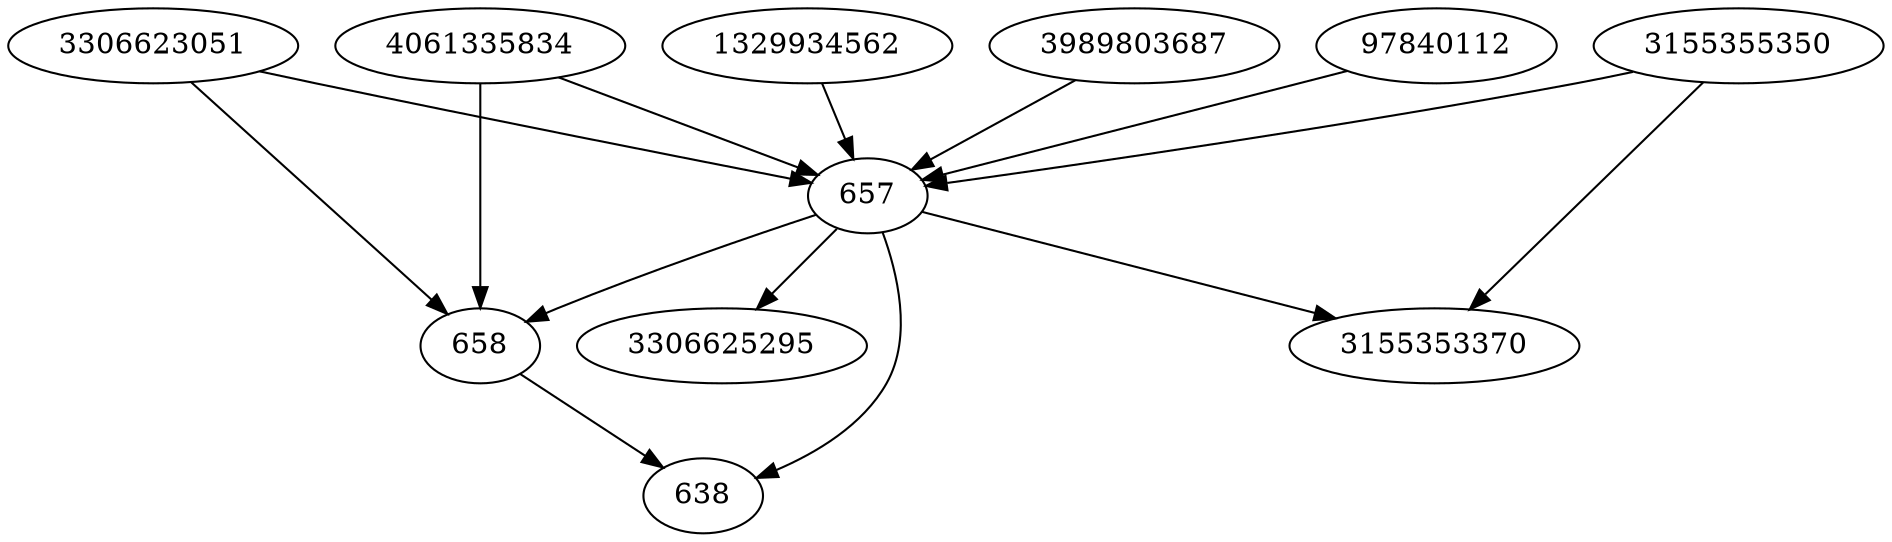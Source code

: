 strict digraph  {
1329934562;
3989803687;
3306623051;
3306625295;
97840112;
657;
658;
3155355350;
4061335834;
3155353370;
638;
1329934562 -> 657;
3989803687 -> 657;
3306623051 -> 657;
3306623051 -> 658;
97840112 -> 657;
657 -> 658;
657 -> 3155353370;
657 -> 638;
657 -> 3306625295;
658 -> 638;
3155355350 -> 657;
3155355350 -> 3155353370;
4061335834 -> 657;
4061335834 -> 658;
}
